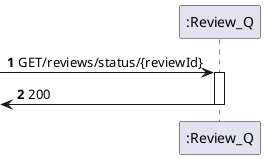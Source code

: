 @startuml
'https://plantuml.com/sequence-diagram

autonumber

participant ":Review_Q" as rev

-> rev: GET/reviews/status/{reviewId}
activate rev
[<- rev: 200
deactivate rev

@enduml